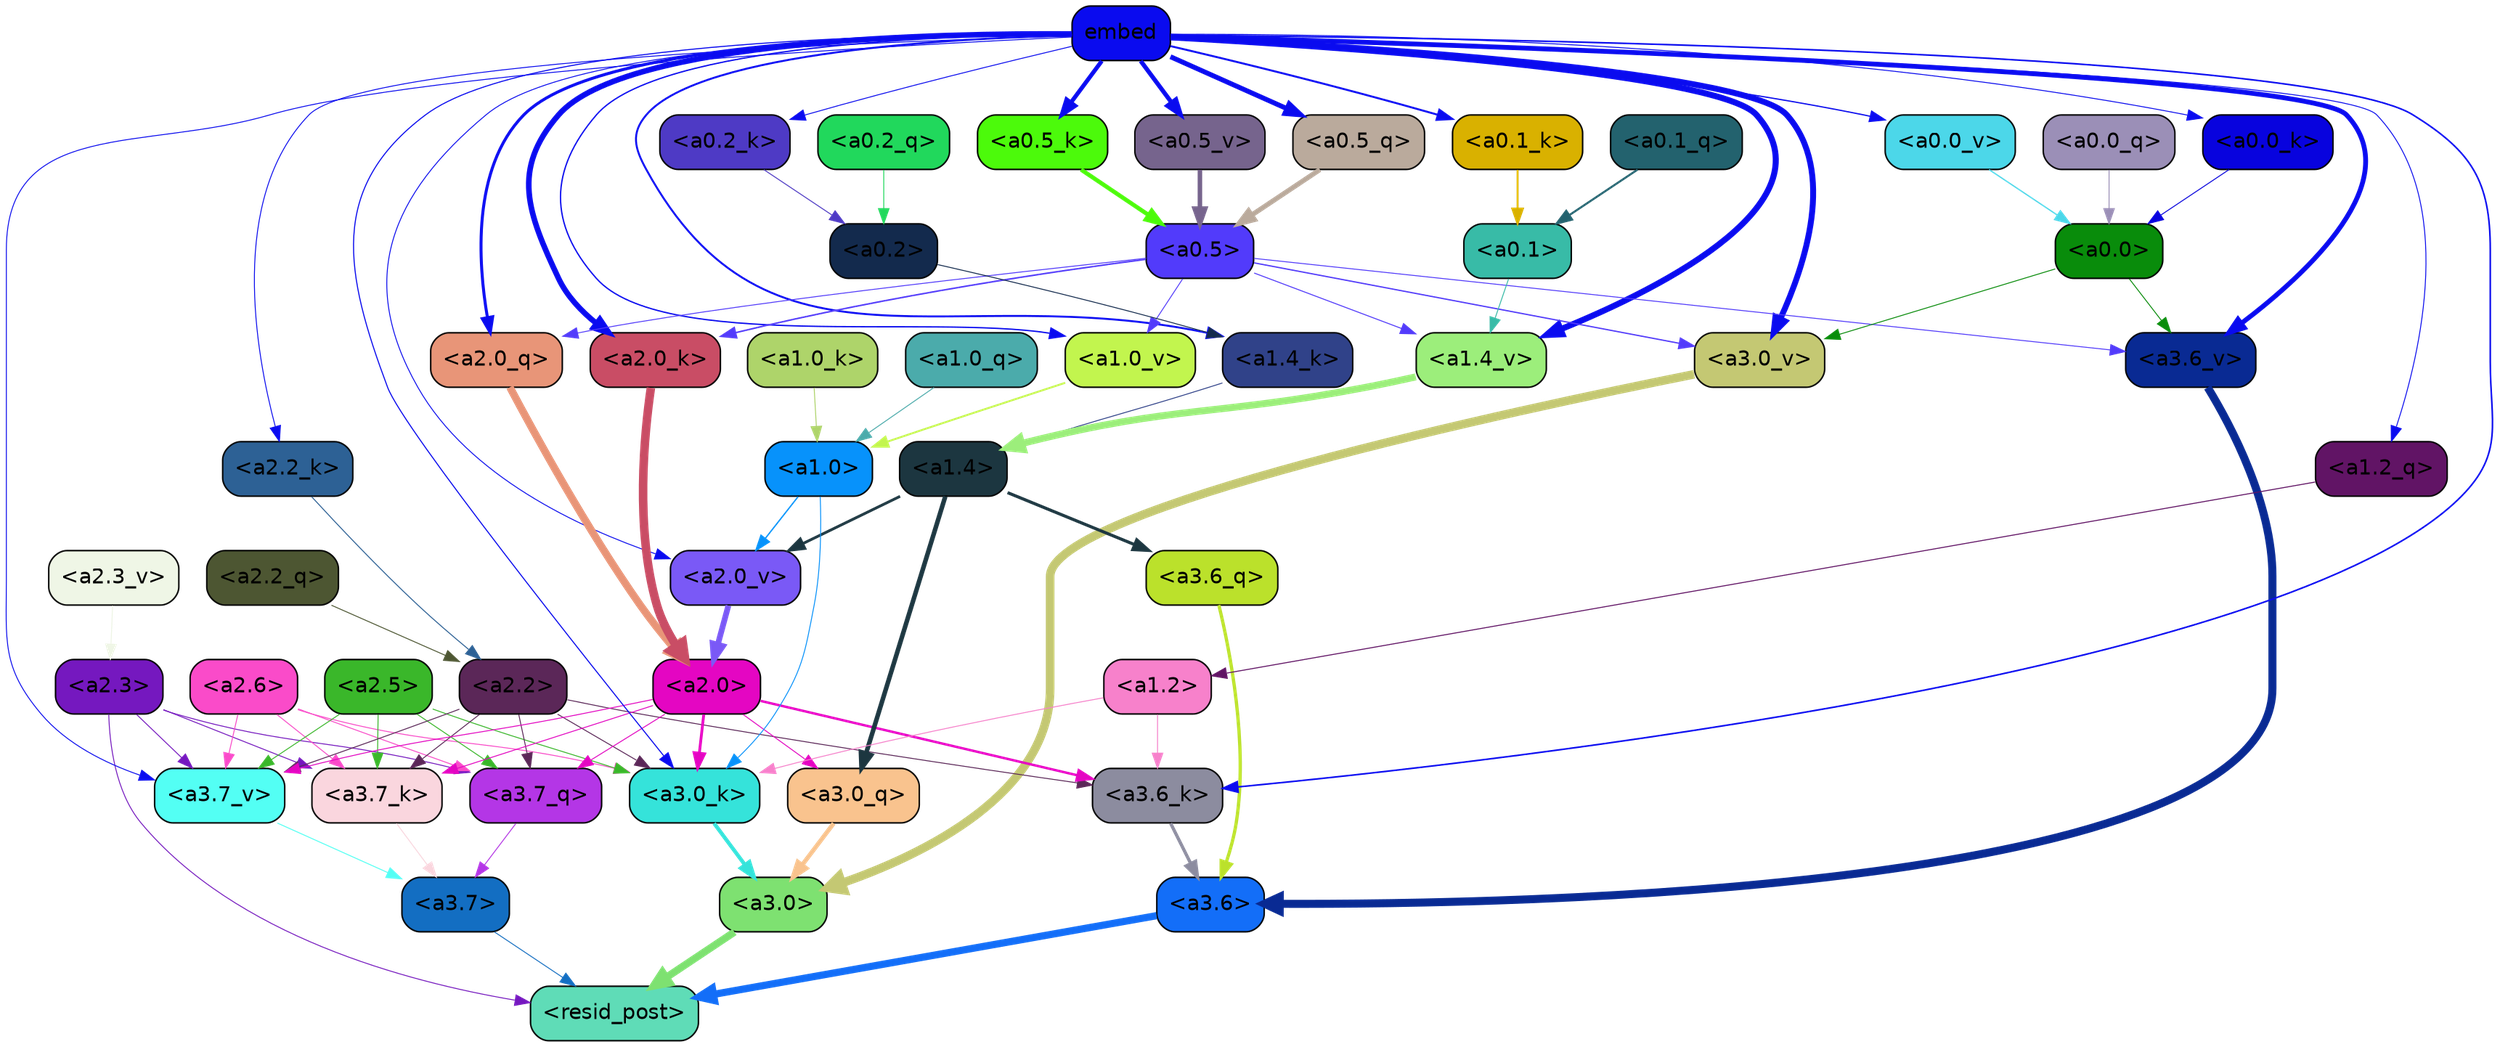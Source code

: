strict digraph "" {
	graph [bgcolor=transparent,
		layout=dot,
		overlap=false,
		splines=true
	];
	"<a3.7>"	[color=black,
		fillcolor="#136ec2",
		fontname=Helvetica,
		shape=box,
		style="filled, rounded"];
	"<resid_post>"	[color=black,
		fillcolor="#5fdcb7",
		fontname=Helvetica,
		shape=box,
		style="filled, rounded"];
	"<a3.7>" -> "<resid_post>"	[color="#136ec2",
		penwidth=0.6];
	"<a3.6>"	[color=black,
		fillcolor="#136ef8",
		fontname=Helvetica,
		shape=box,
		style="filled, rounded"];
	"<a3.6>" -> "<resid_post>"	[color="#136ef8",
		penwidth=4.751592040061951];
	"<a3.0>"	[color=black,
		fillcolor="#7ee171",
		fontname=Helvetica,
		shape=box,
		style="filled, rounded"];
	"<a3.0>" -> "<resid_post>"	[color="#7ee171",
		penwidth=4.904066681861877];
	"<a2.3>"	[color=black,
		fillcolor="#7518bf",
		fontname=Helvetica,
		shape=box,
		style="filled, rounded"];
	"<a2.3>" -> "<resid_post>"	[color="#7518bf",
		penwidth=0.6];
	"<a3.7_q>"	[color=black,
		fillcolor="#b436e6",
		fontname=Helvetica,
		shape=box,
		style="filled, rounded"];
	"<a2.3>" -> "<a3.7_q>"	[color="#7518bf",
		penwidth=0.6];
	"<a3.7_k>"	[color=black,
		fillcolor="#fad6de",
		fontname=Helvetica,
		shape=box,
		style="filled, rounded"];
	"<a2.3>" -> "<a3.7_k>"	[color="#7518bf",
		penwidth=0.6];
	"<a3.7_v>"	[color=black,
		fillcolor="#53fff4",
		fontname=Helvetica,
		shape=box,
		style="filled, rounded"];
	"<a2.3>" -> "<a3.7_v>"	[color="#7518bf",
		penwidth=0.6];
	"<a3.7_q>" -> "<a3.7>"	[color="#b436e6",
		penwidth=0.6];
	"<a3.6_q>"	[color=black,
		fillcolor="#bbe12b",
		fontname=Helvetica,
		shape=box,
		style="filled, rounded"];
	"<a3.6_q>" -> "<a3.6>"	[color="#bbe12b",
		penwidth=2.160832464694977];
	"<a3.0_q>"	[color=black,
		fillcolor="#f9c38e",
		fontname=Helvetica,
		shape=box,
		style="filled, rounded"];
	"<a3.0_q>" -> "<a3.0>"	[color="#f9c38e",
		penwidth=2.870753765106201];
	"<a3.7_k>" -> "<a3.7>"	[color="#fad6de",
		penwidth=0.6];
	"<a3.6_k>"	[color=black,
		fillcolor="#8c8c9f",
		fontname=Helvetica,
		shape=box,
		style="filled, rounded"];
	"<a3.6_k>" -> "<a3.6>"	[color="#8c8c9f",
		penwidth=2.13908451795578];
	"<a3.0_k>"	[color=black,
		fillcolor="#35e3da",
		fontname=Helvetica,
		shape=box,
		style="filled, rounded"];
	"<a3.0_k>" -> "<a3.0>"	[color="#35e3da",
		penwidth=2.520303964614868];
	"<a3.7_v>" -> "<a3.7>"	[color="#53fff4",
		penwidth=0.6];
	"<a3.6_v>"	[color=black,
		fillcolor="#092a93",
		fontname=Helvetica,
		shape=box,
		style="filled, rounded"];
	"<a3.6_v>" -> "<a3.6>"	[color="#092a93",
		penwidth=5.297133803367615];
	"<a3.0_v>"	[color=black,
		fillcolor="#c4c873",
		fontname=Helvetica,
		shape=box,
		style="filled, rounded"];
	"<a3.0_v>" -> "<a3.0>"	[color="#c4c873",
		penwidth=5.680712580680847];
	"<a2.6>"	[color=black,
		fillcolor="#fa4bc9",
		fontname=Helvetica,
		shape=box,
		style="filled, rounded"];
	"<a2.6>" -> "<a3.7_q>"	[color="#fa4bc9",
		penwidth=0.6];
	"<a2.6>" -> "<a3.7_k>"	[color="#fa4bc9",
		penwidth=0.6];
	"<a2.6>" -> "<a3.0_k>"	[color="#fa4bc9",
		penwidth=0.6];
	"<a2.6>" -> "<a3.7_v>"	[color="#fa4bc9",
		penwidth=0.6];
	"<a2.5>"	[color=black,
		fillcolor="#3ab72a",
		fontname=Helvetica,
		shape=box,
		style="filled, rounded"];
	"<a2.5>" -> "<a3.7_q>"	[color="#3ab72a",
		penwidth=0.6];
	"<a2.5>" -> "<a3.7_k>"	[color="#3ab72a",
		penwidth=0.6];
	"<a2.5>" -> "<a3.0_k>"	[color="#3ab72a",
		penwidth=0.6];
	"<a2.5>" -> "<a3.7_v>"	[color="#3ab72a",
		penwidth=0.6];
	"<a2.2>"	[color=black,
		fillcolor="#5b2758",
		fontname=Helvetica,
		shape=box,
		style="filled, rounded"];
	"<a2.2>" -> "<a3.7_q>"	[color="#5b2758",
		penwidth=0.6];
	"<a2.2>" -> "<a3.7_k>"	[color="#5b2758",
		penwidth=0.6];
	"<a2.2>" -> "<a3.6_k>"	[color="#5b2758",
		penwidth=0.6];
	"<a2.2>" -> "<a3.0_k>"	[color="#5b2758",
		penwidth=0.6];
	"<a2.2>" -> "<a3.7_v>"	[color="#5b2758",
		penwidth=0.6];
	"<a2.0>"	[color=black,
		fillcolor="#e406c2",
		fontname=Helvetica,
		shape=box,
		style="filled, rounded"];
	"<a2.0>" -> "<a3.7_q>"	[color="#e406c2",
		penwidth=0.6];
	"<a2.0>" -> "<a3.0_q>"	[color="#e406c2",
		penwidth=0.6];
	"<a2.0>" -> "<a3.7_k>"	[color="#e406c2",
		penwidth=0.6];
	"<a2.0>" -> "<a3.6_k>"	[color="#e406c2",
		penwidth=1.5897698998451233];
	"<a2.0>" -> "<a3.0_k>"	[color="#e406c2",
		penwidth=1.8405593037605286];
	"<a2.0>" -> "<a3.7_v>"	[color="#e406c2",
		penwidth=0.6];
	"<a1.4>"	[color=black,
		fillcolor="#1c3640",
		fontname=Helvetica,
		shape=box,
		style="filled, rounded"];
	"<a1.4>" -> "<a3.6_q>"	[color="#1c3640",
		penwidth=2.0260728895664215];
	"<a1.4>" -> "<a3.0_q>"	[color="#1c3640",
		penwidth=3.0185627341270447];
	"<a2.0_v>"	[color=black,
		fillcolor="#7a59f6",
		fontname=Helvetica,
		shape=box,
		style="filled, rounded"];
	"<a1.4>" -> "<a2.0_v>"	[color="#1c3640",
		penwidth=1.7970525026321411];
	"<a1.2>"	[color=black,
		fillcolor="#f781cb",
		fontname=Helvetica,
		shape=box,
		style="filled, rounded"];
	"<a1.2>" -> "<a3.6_k>"	[color="#f781cb",
		penwidth=0.6];
	"<a1.2>" -> "<a3.0_k>"	[color="#f781cb",
		penwidth=0.6];
	embed	[color=black,
		fillcolor="#0a0bef",
		fontname=Helvetica,
		shape=box,
		style="filled, rounded"];
	embed -> "<a3.6_k>"	[color="#0a0bef",
		penwidth=1.046662151813507];
	embed -> "<a3.0_k>"	[color="#0a0bef",
		penwidth=0.6995279788970947];
	embed -> "<a3.7_v>"	[color="#0a0bef",
		penwidth=0.6];
	embed -> "<a3.6_v>"	[color="#0a0bef",
		penwidth=3.1840110421180725];
	embed -> "<a3.0_v>"	[color="#0a0bef",
		penwidth=3.9005755856633186];
	"<a2.0_q>"	[color=black,
		fillcolor="#e89578",
		fontname=Helvetica,
		shape=box,
		style="filled, rounded"];
	embed -> "<a2.0_q>"	[color="#0a0bef",
		penwidth=1.9669389724731445];
	"<a2.2_k>"	[color=black,
		fillcolor="#2d6195",
		fontname=Helvetica,
		shape=box,
		style="filled, rounded"];
	embed -> "<a2.2_k>"	[color="#0a0bef",
		penwidth=0.6];
	"<a2.0_k>"	[color=black,
		fillcolor="#c94d65",
		fontname=Helvetica,
		shape=box,
		style="filled, rounded"];
	embed -> "<a2.0_k>"	[color="#0a0bef",
		penwidth=3.6898754835128784];
	embed -> "<a2.0_v>"	[color="#0a0bef",
		penwidth=0.6];
	"<a1.2_q>"	[color=black,
		fillcolor="#611465",
		fontname=Helvetica,
		shape=box,
		style="filled, rounded"];
	embed -> "<a1.2_q>"	[color="#0a0bef",
		penwidth=0.6];
	"<a1.4_k>"	[color=black,
		fillcolor="#304289",
		fontname=Helvetica,
		shape=box,
		style="filled, rounded"];
	embed -> "<a1.4_k>"	[color="#0a0bef",
		penwidth=1.2758672684431076];
	"<a1.4_v>"	[color=black,
		fillcolor="#9cee7b",
		fontname=Helvetica,
		shape=box,
		style="filled, rounded"];
	embed -> "<a1.4_v>"	[color="#0a0bef",
		penwidth=3.992354243993759];
	"<a1.0_v>"	[color=black,
		fillcolor="#c2f54e",
		fontname=Helvetica,
		shape=box,
		style="filled, rounded"];
	embed -> "<a1.0_v>"	[color="#0a0bef",
		penwidth=0.8768336176872253];
	"<a0.5_q>"	[color=black,
		fillcolor="#baaa9c",
		fontname=Helvetica,
		shape=box,
		style="filled, rounded"];
	embed -> "<a0.5_q>"	[color="#0a0bef",
		penwidth=3.219070255756378];
	"<a0.5_k>"	[color=black,
		fillcolor="#4cfa0b",
		fontname=Helvetica,
		shape=box,
		style="filled, rounded"];
	embed -> "<a0.5_k>"	[color="#0a0bef",
		penwidth=2.7730610966682434];
	"<a0.2_k>"	[color=black,
		fillcolor="#4e3ac5",
		fontname=Helvetica,
		shape=box,
		style="filled, rounded"];
	embed -> "<a0.2_k>"	[color="#0a0bef",
		penwidth=0.6];
	"<a0.1_k>"	[color=black,
		fillcolor="#d9b100",
		fontname=Helvetica,
		shape=box,
		style="filled, rounded"];
	embed -> "<a0.1_k>"	[color="#0a0bef",
		penwidth=1.2810890674591064];
	"<a0.0_k>"	[color=black,
		fillcolor="#0803de",
		fontname=Helvetica,
		shape=box,
		style="filled, rounded"];
	embed -> "<a0.0_k>"	[color="#0a0bef",
		penwidth=0.6];
	"<a0.5_v>"	[color=black,
		fillcolor="#76648d",
		fontname=Helvetica,
		shape=box,
		style="filled, rounded"];
	embed -> "<a0.5_v>"	[color="#0a0bef",
		penwidth=2.881743907928467];
	"<a0.0_v>"	[color=black,
		fillcolor="#4cd7e9",
		fontname=Helvetica,
		shape=box,
		style="filled, rounded"];
	embed -> "<a0.0_v>"	[color="#0a0bef",
		penwidth=0.819606889039278];
	"<a1.0>"	[color=black,
		fillcolor="#0792fb",
		fontname=Helvetica,
		shape=box,
		style="filled, rounded"];
	"<a1.0>" -> "<a3.0_k>"	[color="#0792fb",
		penwidth=0.6];
	"<a1.0>" -> "<a2.0_v>"	[color="#0792fb",
		penwidth=0.8836666345596313];
	"<a0.5>"	[color=black,
		fillcolor="#523bfb",
		fontname=Helvetica,
		shape=box,
		style="filled, rounded"];
	"<a0.5>" -> "<a3.6_v>"	[color="#523bfb",
		penwidth=0.6];
	"<a0.5>" -> "<a3.0_v>"	[color="#523bfb",
		penwidth=0.8493617177009583];
	"<a0.5>" -> "<a2.0_q>"	[color="#523bfb",
		penwidth=0.6];
	"<a0.5>" -> "<a2.0_k>"	[color="#523bfb",
		penwidth=0.9942188858985901];
	"<a0.5>" -> "<a1.4_v>"	[color="#523bfb",
		penwidth=0.6379710733890533];
	"<a0.5>" -> "<a1.0_v>"	[color="#523bfb",
		penwidth=0.6];
	"<a0.0>"	[color=black,
		fillcolor="#098c0b",
		fontname=Helvetica,
		shape=box,
		style="filled, rounded"];
	"<a0.0>" -> "<a3.6_v>"	[color="#098c0b",
		penwidth=0.6];
	"<a0.0>" -> "<a3.0_v>"	[color="#098c0b",
		penwidth=0.6];
	"<a2.2_q>"	[color=black,
		fillcolor="#4d5632",
		fontname=Helvetica,
		shape=box,
		style="filled, rounded"];
	"<a2.2_q>" -> "<a2.2>"	[color="#4d5632",
		penwidth=0.6];
	"<a2.0_q>" -> "<a2.0>"	[color="#e89578",
		penwidth=5.0040658712387085];
	"<a2.2_k>" -> "<a2.2>"	[color="#2d6195",
		penwidth=0.6304321400821209];
	"<a2.0_k>" -> "<a2.0>"	[color="#c94d65",
		penwidth=5.6445024609565735];
	"<a2.3_v>"	[color=black,
		fillcolor="#eff6e6",
		fontname=Helvetica,
		shape=box,
		style="filled, rounded"];
	"<a2.3_v>" -> "<a2.3>"	[color="#eff6e6",
		penwidth=0.6];
	"<a2.0_v>" -> "<a2.0>"	[color="#7a59f6",
		penwidth=3.781584322452545];
	"<a1.2_q>" -> "<a1.2>"	[color="#611465",
		penwidth=0.6481351256370544];
	"<a1.0_q>"	[color=black,
		fillcolor="#4babab",
		fontname=Helvetica,
		shape=box,
		style="filled, rounded"];
	"<a1.0_q>" -> "<a1.0>"	[color="#4babab",
		penwidth=0.6];
	"<a1.4_k>" -> "<a1.4>"	[color="#304289",
		penwidth=0.6];
	"<a1.0_k>"	[color=black,
		fillcolor="#aed46a",
		fontname=Helvetica,
		shape=box,
		style="filled, rounded"];
	"<a1.0_k>" -> "<a1.0>"	[color="#aed46a",
		penwidth=0.6];
	"<a1.4_v>" -> "<a1.4>"	[color="#9cee7b",
		penwidth=4.602061748504639];
	"<a1.0_v>" -> "<a1.0>"	[color="#c2f54e",
		penwidth=1.227757602930069];
	"<a0.2>"	[color=black,
		fillcolor="#132a4d",
		fontname=Helvetica,
		shape=box,
		style="filled, rounded"];
	"<a0.2>" -> "<a1.4_k>"	[color="#132a4d",
		penwidth=0.6];
	"<a0.1>"	[color=black,
		fillcolor="#38bba7",
		fontname=Helvetica,
		shape=box,
		style="filled, rounded"];
	"<a0.1>" -> "<a1.4_v>"	[color="#38bba7",
		penwidth=0.6];
	"<a0.5_q>" -> "<a0.5>"	[color="#baaa9c",
		penwidth=3.219071626663208];
	"<a0.2_q>"	[color=black,
		fillcolor="#21d85c",
		fontname=Helvetica,
		shape=box,
		style="filled, rounded"];
	"<a0.2_q>" -> "<a0.2>"	[color="#21d85c",
		penwidth=0.6];
	"<a0.1_q>"	[color=black,
		fillcolor="#23626e",
		fontname=Helvetica,
		shape=box,
		style="filled, rounded"];
	"<a0.1_q>" -> "<a0.1>"	[color="#23626e",
		penwidth=1.3519257307052612];
	"<a0.0_q>"	[color=black,
		fillcolor="#9b8fb7",
		fontname=Helvetica,
		shape=box,
		style="filled, rounded"];
	"<a0.0_q>" -> "<a0.0>"	[color="#9b8fb7",
		penwidth=0.6];
	"<a0.5_k>" -> "<a0.5>"	[color="#4cfa0b",
		penwidth=2.7730584144592285];
	"<a0.2_k>" -> "<a0.2>"	[color="#4e3ac5",
		penwidth=0.6];
	"<a0.1_k>" -> "<a0.1>"	[color="#d9b100",
		penwidth=1.281095266342163];
	"<a0.0_k>" -> "<a0.0>"	[color="#0803de",
		penwidth=0.6];
	"<a0.5_v>" -> "<a0.5>"	[color="#76648d",
		penwidth=2.9687485098838806];
	"<a0.0_v>" -> "<a0.0>"	[color="#4cd7e9",
		penwidth=0.8196042068302631];
}
